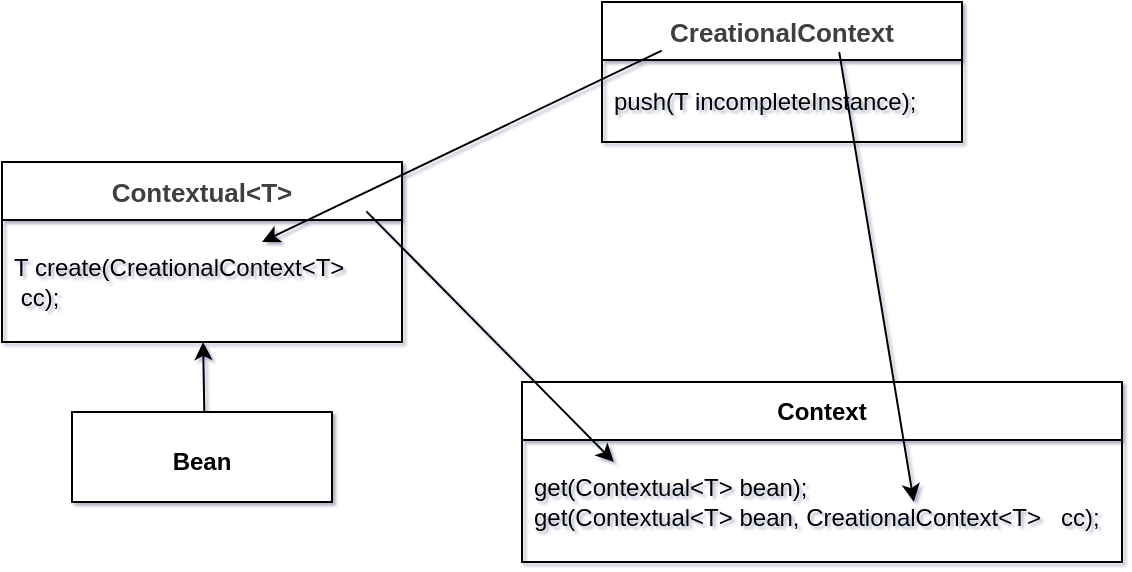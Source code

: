 <mxfile version="24.0.8" type="github">
  <diagram name="Page-1" id="0N7xiwsuFp821j7X7Neb">
    <mxGraphModel dx="725" dy="457" grid="1" gridSize="10" guides="1" tooltips="1" connect="0" arrows="0" fold="1" page="1" pageScale="1" pageWidth="827" pageHeight="1169" math="0" shadow="1">
      <root>
        <mxCell id="0" />
        <mxCell id="1" parent="0" />
        <mxCell id="e22_IF12hZgXybU9TfZz-1" value="&lt;span data-darkreader-inline-bgcolor=&quot;&quot; data-darkreader-inline-color=&quot;&quot; style=&quot;color: rgb(62, 65, 66); font-family: &amp;quot;Microsoft YaHei&amp;quot;, 微软雅黑, Arial; font-size: 13px; background-color: rgba(227, 222, 214, 0.01); --darkreader-inline-color: #494c4d; --darkreader-inline-bgcolor: rgba(202, 196, 187, 0.01);&quot;&gt;Contextual&amp;lt;T&amp;gt;&lt;/span&gt;" style="swimlane;fontStyle=1;align=center;verticalAlign=middle;childLayout=stackLayout;horizontal=1;startSize=29;horizontalStack=0;resizeParent=1;resizeParentMax=0;resizeLast=0;collapsible=0;marginBottom=0;html=1;whiteSpace=wrap;" vertex="1" parent="1">
          <mxGeometry x="70" y="170" width="200" height="90" as="geometry" />
        </mxCell>
        <mxCell id="e22_IF12hZgXybU9TfZz-2" value="T create(CreationalContext&amp;lt;T&amp;gt;&amp;nbsp; &amp;nbsp; &amp;nbsp;cc);" style="text;html=1;strokeColor=none;fillColor=none;align=left;verticalAlign=middle;spacingLeft=4;spacingRight=4;overflow=hidden;rotatable=0;points=[[0,0.5],[1,0.5]];portConstraint=eastwest;whiteSpace=wrap;" vertex="1" parent="e22_IF12hZgXybU9TfZz-1">
          <mxGeometry y="29" width="200" height="61" as="geometry" />
        </mxCell>
        <mxCell id="e22_IF12hZgXybU9TfZz-3" value="Context" style="swimlane;fontStyle=1;align=center;verticalAlign=middle;childLayout=stackLayout;horizontal=1;startSize=29;horizontalStack=0;resizeParent=1;resizeParentMax=0;resizeLast=0;collapsible=0;marginBottom=0;html=1;whiteSpace=wrap;" vertex="1" parent="1">
          <mxGeometry x="330" y="280" width="300" height="90" as="geometry" />
        </mxCell>
        <mxCell id="e22_IF12hZgXybU9TfZz-4" value="&lt;div&gt;get(Contextual&amp;lt;T&amp;gt; bean);&lt;/div&gt;&lt;div&gt;get(Contextual&amp;lt;T&amp;gt; bean, CreationalContext&amp;lt;T&amp;gt;&amp;nbsp; &amp;nbsp;cc);&lt;/div&gt;" style="text;html=1;strokeColor=none;fillColor=none;align=left;verticalAlign=middle;spacingLeft=4;spacingRight=4;overflow=hidden;rotatable=0;points=[[0,0.5],[1,0.5]];portConstraint=eastwest;whiteSpace=wrap;" vertex="1" parent="e22_IF12hZgXybU9TfZz-3">
          <mxGeometry y="29" width="300" height="61" as="geometry" />
        </mxCell>
        <mxCell id="e22_IF12hZgXybU9TfZz-5" value="&lt;span data-darkreader-inline-bgcolor=&quot;&quot; data-darkreader-inline-color=&quot;&quot; style=&quot;color: rgb(62, 65, 66); font-family: &amp;quot;Microsoft YaHei&amp;quot;, 微软雅黑, Arial; font-size: 13px; background-color: rgba(227, 222, 214, 0.01); --darkreader-inline-color: #494c4d; --darkreader-inline-bgcolor: rgba(202, 196, 187, 0.01);&quot;&gt;CreationalContext&lt;/span&gt;" style="swimlane;fontStyle=1;align=center;verticalAlign=middle;childLayout=stackLayout;horizontal=1;startSize=29;horizontalStack=0;resizeParent=1;resizeParentMax=0;resizeLast=0;collapsible=0;marginBottom=0;html=1;whiteSpace=wrap;" vertex="1" parent="1">
          <mxGeometry x="370" y="90" width="180" height="70" as="geometry" />
        </mxCell>
        <mxCell id="e22_IF12hZgXybU9TfZz-6" value="push(T incompleteInstance);" style="text;html=1;strokeColor=none;fillColor=none;align=left;verticalAlign=middle;spacingLeft=4;spacingRight=4;overflow=hidden;rotatable=0;points=[[0,0.5],[1,0.5]];portConstraint=eastwest;whiteSpace=wrap;" vertex="1" parent="e22_IF12hZgXybU9TfZz-5">
          <mxGeometry y="29" width="180" height="41" as="geometry" />
        </mxCell>
        <mxCell id="e22_IF12hZgXybU9TfZz-7" value="" style="endArrow=classic;html=1;rounded=0;exitX=0.166;exitY=-0.115;exitDx=0;exitDy=0;exitPerimeter=0;entryX=0.65;entryY=0.18;entryDx=0;entryDy=0;entryPerimeter=0;" edge="1" parent="1" source="e22_IF12hZgXybU9TfZz-6" target="e22_IF12hZgXybU9TfZz-2">
          <mxGeometry width="50" height="50" relative="1" as="geometry">
            <mxPoint x="340" y="120" as="sourcePoint" />
            <mxPoint x="270" y="290" as="targetPoint" />
          </mxGeometry>
        </mxCell>
        <mxCell id="e22_IF12hZgXybU9TfZz-8" value="" style="endArrow=classic;html=1;rounded=0;exitX=0.659;exitY=-0.096;exitDx=0;exitDy=0;exitPerimeter=0;entryX=0.653;entryY=0.508;entryDx=0;entryDy=0;entryPerimeter=0;" edge="1" parent="1" source="e22_IF12hZgXybU9TfZz-6" target="e22_IF12hZgXybU9TfZz-4">
          <mxGeometry width="50" height="50" relative="1" as="geometry">
            <mxPoint x="320" y="330" as="sourcePoint" />
            <mxPoint x="590" y="280" as="targetPoint" />
          </mxGeometry>
        </mxCell>
        <mxCell id="e22_IF12hZgXybU9TfZz-9" value="" style="endArrow=classic;html=1;rounded=0;entryX=0.153;entryY=0.18;entryDx=0;entryDy=0;entryPerimeter=0;exitX=0.911;exitY=-0.071;exitDx=0;exitDy=0;exitPerimeter=0;" edge="1" parent="1" source="e22_IF12hZgXybU9TfZz-2" target="e22_IF12hZgXybU9TfZz-4">
          <mxGeometry width="50" height="50" relative="1" as="geometry">
            <mxPoint x="240" y="190" as="sourcePoint" />
            <mxPoint x="220" y="330" as="targetPoint" />
          </mxGeometry>
        </mxCell>
        <mxCell id="e22_IF12hZgXybU9TfZz-10" value="&lt;p style=&quot;margin:0px;margin-top:4px;text-align:center;&quot;&gt;&lt;br&gt;&lt;b&gt;Bean&lt;/b&gt;&lt;/p&gt;" style="verticalAlign=top;align=left;overflow=fill;html=1;whiteSpace=wrap;" vertex="1" parent="1">
          <mxGeometry x="105" y="295" width="130" height="45" as="geometry" />
        </mxCell>
        <mxCell id="e22_IF12hZgXybU9TfZz-11" value="" style="endArrow=classic;html=1;rounded=0;exitX=0.509;exitY=0.01;exitDx=0;exitDy=0;exitPerimeter=0;" edge="1" parent="1" source="e22_IF12hZgXybU9TfZz-10" target="e22_IF12hZgXybU9TfZz-2">
          <mxGeometry width="50" height="50" relative="1" as="geometry">
            <mxPoint x="160" y="290" as="sourcePoint" />
            <mxPoint x="180" y="360" as="targetPoint" />
          </mxGeometry>
        </mxCell>
      </root>
    </mxGraphModel>
  </diagram>
</mxfile>

